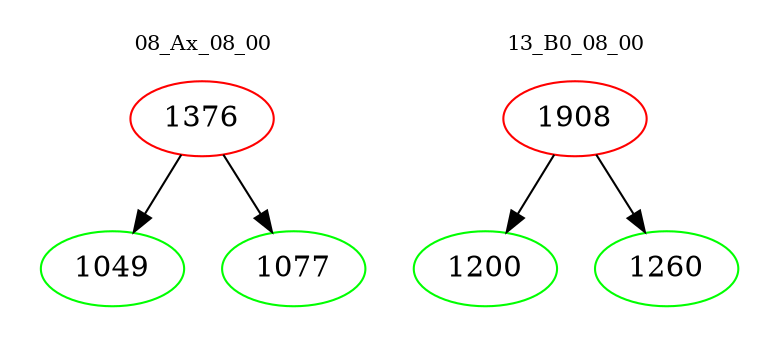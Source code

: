 digraph{
subgraph cluster_0 {
color = white
label = "08_Ax_08_00";
fontsize=10;
T0_1376 [label="1376", color="red"]
T0_1376 -> T0_1049 [color="black"]
T0_1049 [label="1049", color="green"]
T0_1376 -> T0_1077 [color="black"]
T0_1077 [label="1077", color="green"]
}
subgraph cluster_1 {
color = white
label = "13_B0_08_00";
fontsize=10;
T1_1908 [label="1908", color="red"]
T1_1908 -> T1_1200 [color="black"]
T1_1200 [label="1200", color="green"]
T1_1908 -> T1_1260 [color="black"]
T1_1260 [label="1260", color="green"]
}
}
